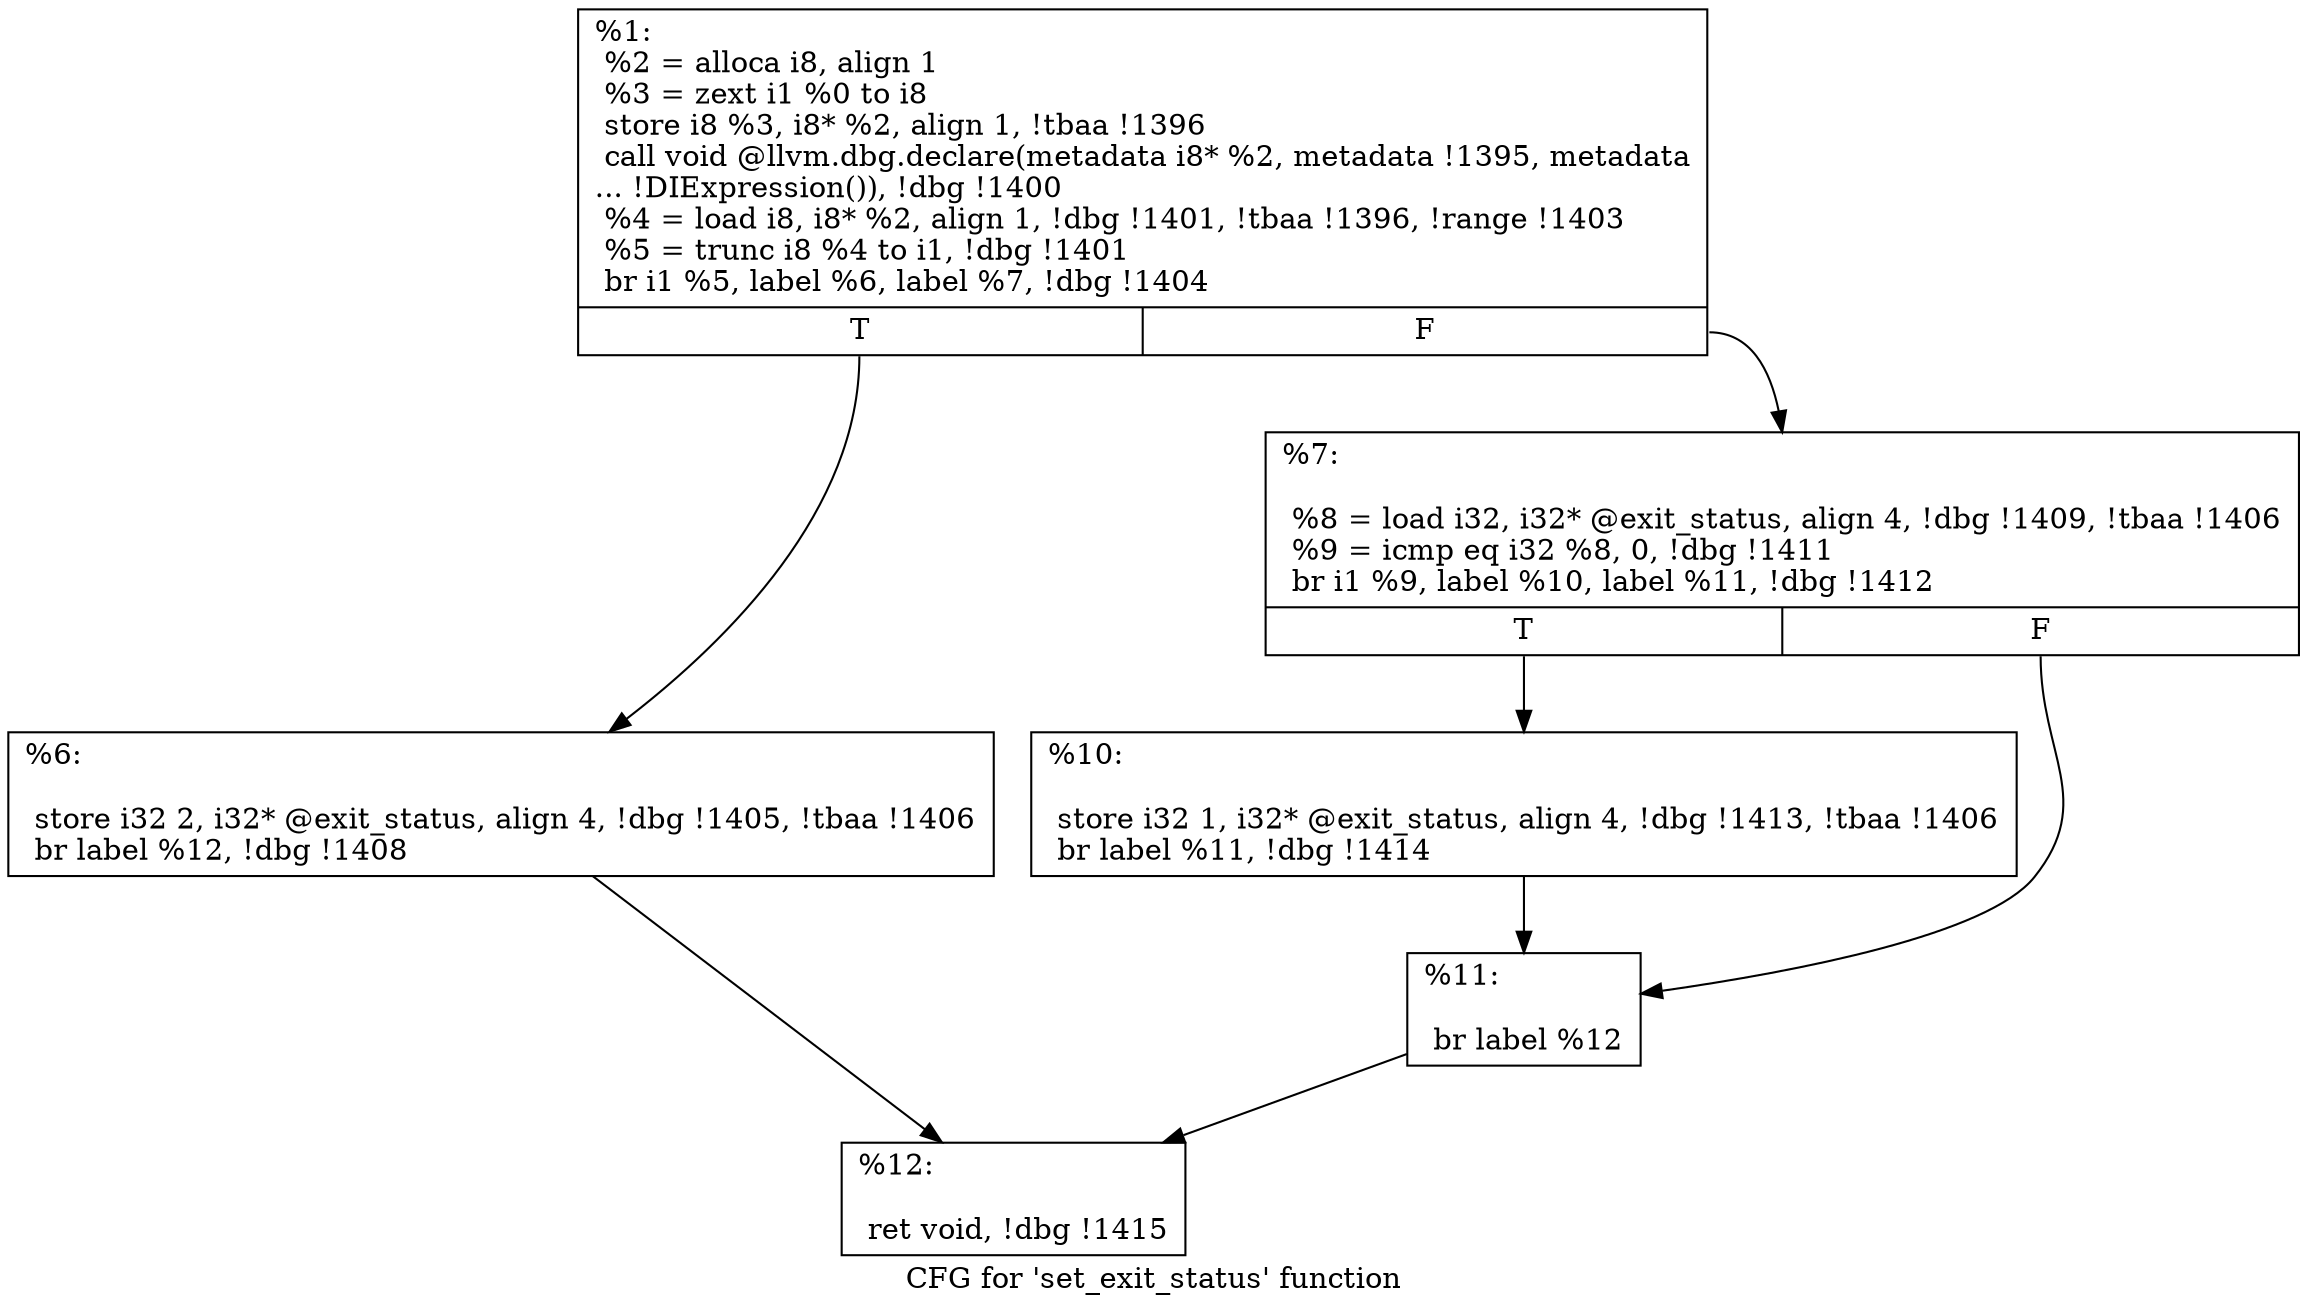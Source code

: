 digraph "CFG for 'set_exit_status' function" {
	label="CFG for 'set_exit_status' function";

	Node0x222f9e0 [shape=record,label="{%1:\l  %2 = alloca i8, align 1\l  %3 = zext i1 %0 to i8\l  store i8 %3, i8* %2, align 1, !tbaa !1396\l  call void @llvm.dbg.declare(metadata i8* %2, metadata !1395, metadata\l... !DIExpression()), !dbg !1400\l  %4 = load i8, i8* %2, align 1, !dbg !1401, !tbaa !1396, !range !1403\l  %5 = trunc i8 %4 to i1, !dbg !1401\l  br i1 %5, label %6, label %7, !dbg !1404\l|{<s0>T|<s1>F}}"];
	Node0x222f9e0:s0 -> Node0x21eab80;
	Node0x222f9e0:s1 -> Node0x21eabd0;
	Node0x21eab80 [shape=record,label="{%6:\l\l  store i32 2, i32* @exit_status, align 4, !dbg !1405, !tbaa !1406\l  br label %12, !dbg !1408\l}"];
	Node0x21eab80 -> Node0x21eacc0;
	Node0x21eabd0 [shape=record,label="{%7:\l\l  %8 = load i32, i32* @exit_status, align 4, !dbg !1409, !tbaa !1406\l  %9 = icmp eq i32 %8, 0, !dbg !1411\l  br i1 %9, label %10, label %11, !dbg !1412\l|{<s0>T|<s1>F}}"];
	Node0x21eabd0:s0 -> Node0x21eac20;
	Node0x21eabd0:s1 -> Node0x21eac70;
	Node0x21eac20 [shape=record,label="{%10:\l\l  store i32 1, i32* @exit_status, align 4, !dbg !1413, !tbaa !1406\l  br label %11, !dbg !1414\l}"];
	Node0x21eac20 -> Node0x21eac70;
	Node0x21eac70 [shape=record,label="{%11:\l\l  br label %12\l}"];
	Node0x21eac70 -> Node0x21eacc0;
	Node0x21eacc0 [shape=record,label="{%12:\l\l  ret void, !dbg !1415\l}"];
}
